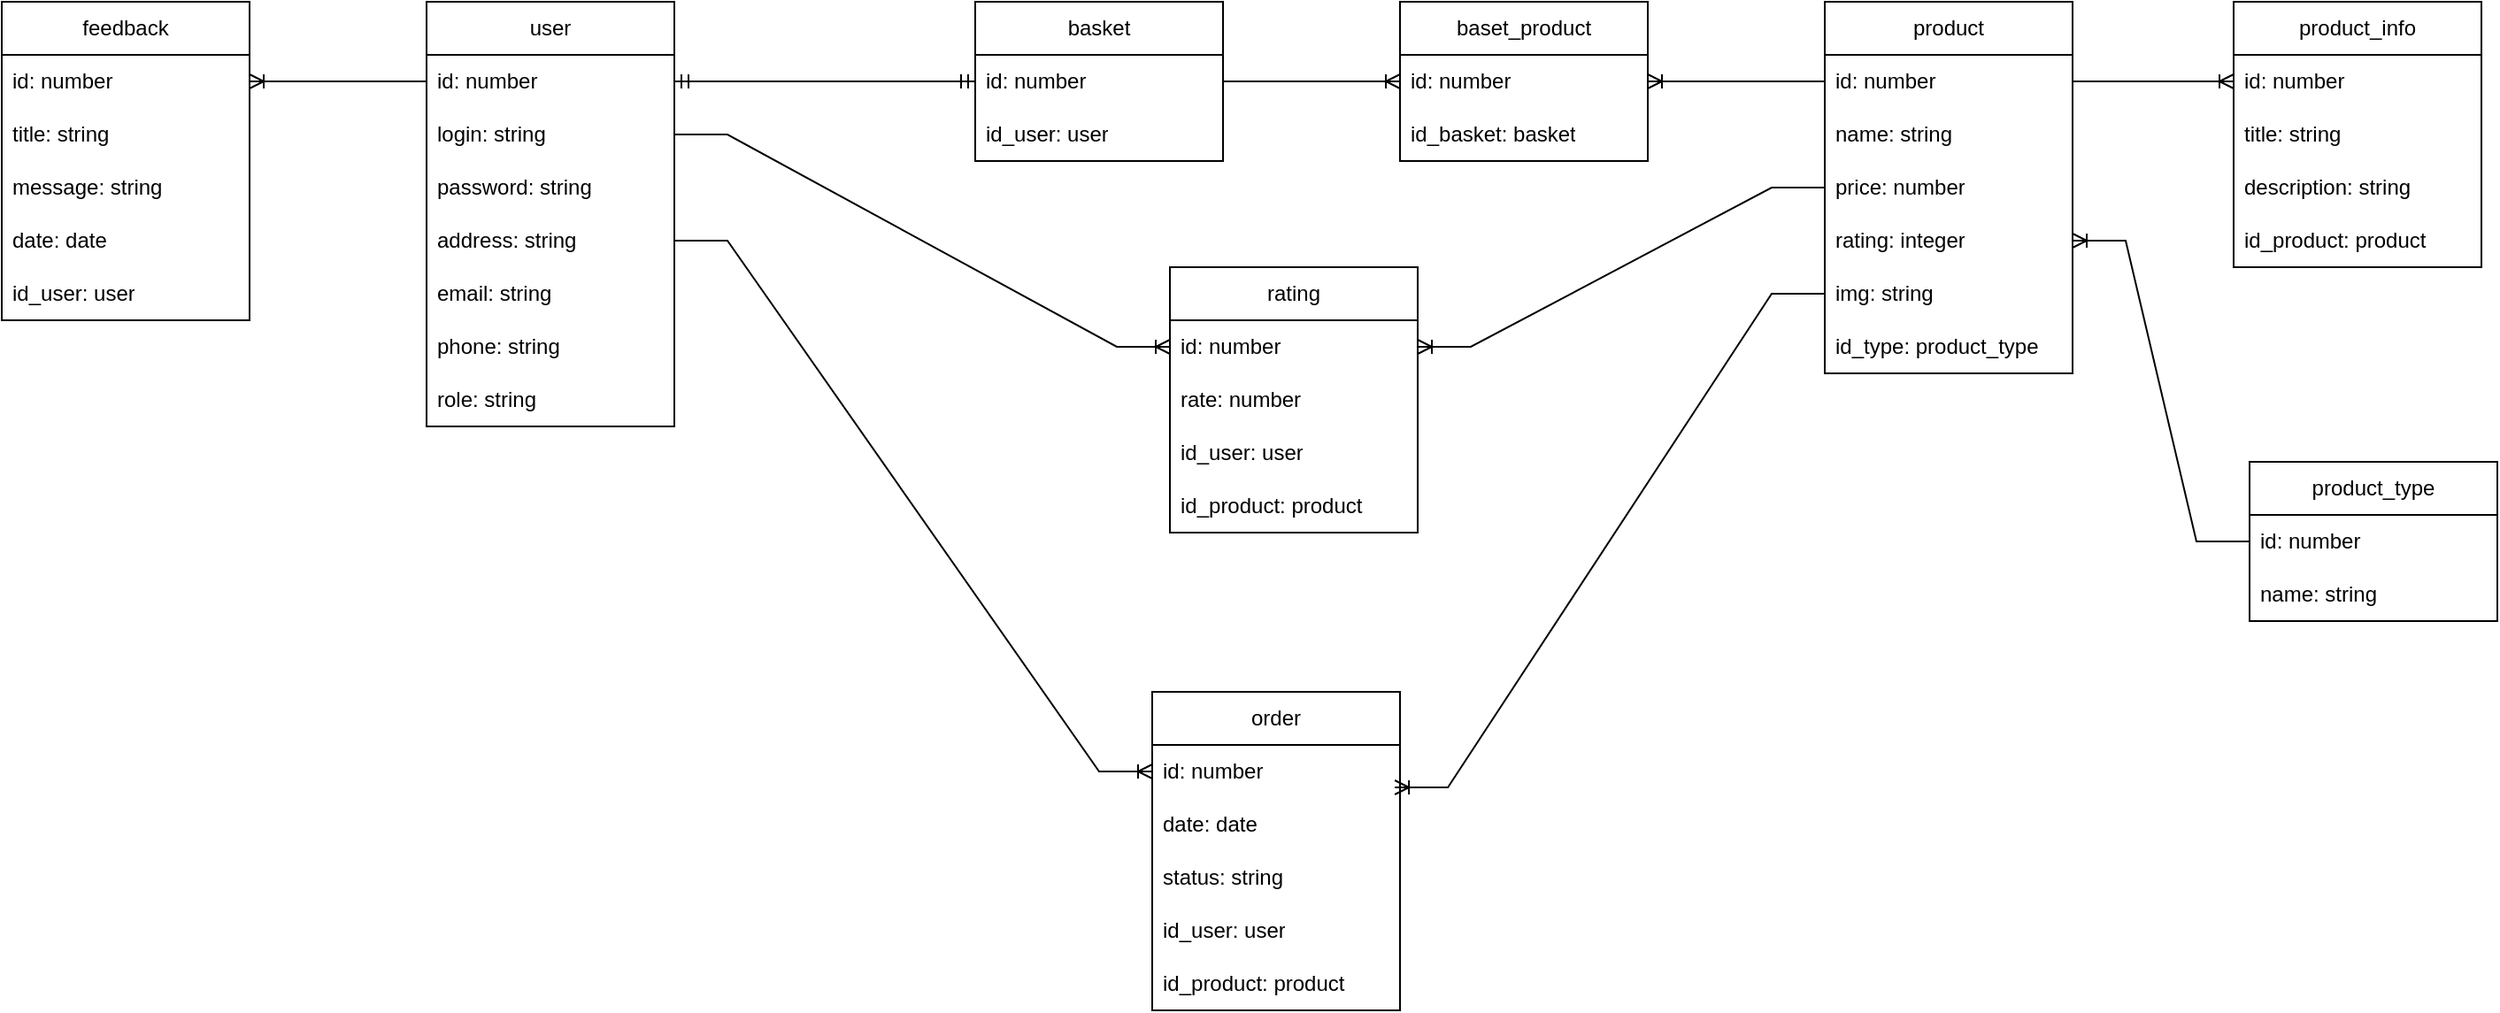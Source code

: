 <mxfile version="24.1.0" type="device">
  <diagram id="C5RBs43oDa-KdzZeNtuy" name="Page-1">
    <mxGraphModel dx="2261" dy="854" grid="1" gridSize="10" guides="1" tooltips="1" connect="1" arrows="1" fold="1" page="1" pageScale="1" pageWidth="827" pageHeight="1169" math="0" shadow="0">
      <root>
        <mxCell id="WIyWlLk6GJQsqaUBKTNV-0" />
        <mxCell id="WIyWlLk6GJQsqaUBKTNV-1" parent="WIyWlLk6GJQsqaUBKTNV-0" />
        <mxCell id="0JgFjTsaOoMc5iIwClGZ-0" value="user" style="swimlane;fontStyle=0;childLayout=stackLayout;horizontal=1;startSize=30;horizontalStack=0;resizeParent=1;resizeParentMax=0;resizeLast=0;collapsible=1;marginBottom=0;whiteSpace=wrap;html=1;" parent="WIyWlLk6GJQsqaUBKTNV-1" vertex="1">
          <mxGeometry x="80" y="70" width="140" height="240" as="geometry" />
        </mxCell>
        <mxCell id="0JgFjTsaOoMc5iIwClGZ-1" value="id: number" style="text;strokeColor=none;fillColor=none;align=left;verticalAlign=middle;spacingLeft=4;spacingRight=4;overflow=hidden;points=[[0,0.5],[1,0.5]];portConstraint=eastwest;rotatable=0;whiteSpace=wrap;html=1;" parent="0JgFjTsaOoMc5iIwClGZ-0" vertex="1">
          <mxGeometry y="30" width="140" height="30" as="geometry" />
        </mxCell>
        <mxCell id="0JgFjTsaOoMc5iIwClGZ-2" value="login: string" style="text;strokeColor=none;fillColor=none;align=left;verticalAlign=middle;spacingLeft=4;spacingRight=4;overflow=hidden;points=[[0,0.5],[1,0.5]];portConstraint=eastwest;rotatable=0;whiteSpace=wrap;html=1;" parent="0JgFjTsaOoMc5iIwClGZ-0" vertex="1">
          <mxGeometry y="60" width="140" height="30" as="geometry" />
        </mxCell>
        <mxCell id="0JgFjTsaOoMc5iIwClGZ-3" value="password: string" style="text;strokeColor=none;fillColor=none;align=left;verticalAlign=middle;spacingLeft=4;spacingRight=4;overflow=hidden;points=[[0,0.5],[1,0.5]];portConstraint=eastwest;rotatable=0;whiteSpace=wrap;html=1;" parent="0JgFjTsaOoMc5iIwClGZ-0" vertex="1">
          <mxGeometry y="90" width="140" height="30" as="geometry" />
        </mxCell>
        <mxCell id="0JgFjTsaOoMc5iIwClGZ-4" value="address: string" style="text;strokeColor=none;fillColor=none;align=left;verticalAlign=middle;spacingLeft=4;spacingRight=4;overflow=hidden;points=[[0,0.5],[1,0.5]];portConstraint=eastwest;rotatable=0;whiteSpace=wrap;html=1;" parent="0JgFjTsaOoMc5iIwClGZ-0" vertex="1">
          <mxGeometry y="120" width="140" height="30" as="geometry" />
        </mxCell>
        <mxCell id="0JgFjTsaOoMc5iIwClGZ-5" value="email: string" style="text;strokeColor=none;fillColor=none;align=left;verticalAlign=middle;spacingLeft=4;spacingRight=4;overflow=hidden;points=[[0,0.5],[1,0.5]];portConstraint=eastwest;rotatable=0;whiteSpace=wrap;html=1;" parent="0JgFjTsaOoMc5iIwClGZ-0" vertex="1">
          <mxGeometry y="150" width="140" height="30" as="geometry" />
        </mxCell>
        <mxCell id="0JgFjTsaOoMc5iIwClGZ-6" value="phone: string" style="text;strokeColor=none;fillColor=none;align=left;verticalAlign=middle;spacingLeft=4;spacingRight=4;overflow=hidden;points=[[0,0.5],[1,0.5]];portConstraint=eastwest;rotatable=0;whiteSpace=wrap;html=1;" parent="0JgFjTsaOoMc5iIwClGZ-0" vertex="1">
          <mxGeometry y="180" width="140" height="30" as="geometry" />
        </mxCell>
        <mxCell id="0JgFjTsaOoMc5iIwClGZ-7" value="role: string" style="text;strokeColor=none;fillColor=none;align=left;verticalAlign=middle;spacingLeft=4;spacingRight=4;overflow=hidden;points=[[0,0.5],[1,0.5]];portConstraint=eastwest;rotatable=0;whiteSpace=wrap;html=1;" parent="0JgFjTsaOoMc5iIwClGZ-0" vertex="1">
          <mxGeometry y="210" width="140" height="30" as="geometry" />
        </mxCell>
        <mxCell id="0JgFjTsaOoMc5iIwClGZ-8" value="basket" style="swimlane;fontStyle=0;childLayout=stackLayout;horizontal=1;startSize=30;horizontalStack=0;resizeParent=1;resizeParentMax=0;resizeLast=0;collapsible=1;marginBottom=0;whiteSpace=wrap;html=1;" parent="WIyWlLk6GJQsqaUBKTNV-1" vertex="1">
          <mxGeometry x="390" y="70" width="140" height="90" as="geometry" />
        </mxCell>
        <mxCell id="0JgFjTsaOoMc5iIwClGZ-9" value="id: number" style="text;strokeColor=none;fillColor=none;align=left;verticalAlign=middle;spacingLeft=4;spacingRight=4;overflow=hidden;points=[[0,0.5],[1,0.5]];portConstraint=eastwest;rotatable=0;whiteSpace=wrap;html=1;" parent="0JgFjTsaOoMc5iIwClGZ-8" vertex="1">
          <mxGeometry y="30" width="140" height="30" as="geometry" />
        </mxCell>
        <mxCell id="0JgFjTsaOoMc5iIwClGZ-10" value="id_user: user" style="text;strokeColor=none;fillColor=none;align=left;verticalAlign=middle;spacingLeft=4;spacingRight=4;overflow=hidden;points=[[0,0.5],[1,0.5]];portConstraint=eastwest;rotatable=0;whiteSpace=wrap;html=1;" parent="0JgFjTsaOoMc5iIwClGZ-8" vertex="1">
          <mxGeometry y="60" width="140" height="30" as="geometry" />
        </mxCell>
        <mxCell id="0JgFjTsaOoMc5iIwClGZ-12" value="baset_product" style="swimlane;fontStyle=0;childLayout=stackLayout;horizontal=1;startSize=30;horizontalStack=0;resizeParent=1;resizeParentMax=0;resizeLast=0;collapsible=1;marginBottom=0;whiteSpace=wrap;html=1;" parent="WIyWlLk6GJQsqaUBKTNV-1" vertex="1">
          <mxGeometry x="630" y="70" width="140" height="90" as="geometry" />
        </mxCell>
        <mxCell id="0JgFjTsaOoMc5iIwClGZ-13" value="id: number" style="text;strokeColor=none;fillColor=none;align=left;verticalAlign=middle;spacingLeft=4;spacingRight=4;overflow=hidden;points=[[0,0.5],[1,0.5]];portConstraint=eastwest;rotatable=0;whiteSpace=wrap;html=1;" parent="0JgFjTsaOoMc5iIwClGZ-12" vertex="1">
          <mxGeometry y="30" width="140" height="30" as="geometry" />
        </mxCell>
        <mxCell id="0JgFjTsaOoMc5iIwClGZ-14" value="id_basket: basket" style="text;strokeColor=none;fillColor=none;align=left;verticalAlign=middle;spacingLeft=4;spacingRight=4;overflow=hidden;points=[[0,0.5],[1,0.5]];portConstraint=eastwest;rotatable=0;whiteSpace=wrap;html=1;" parent="0JgFjTsaOoMc5iIwClGZ-12" vertex="1">
          <mxGeometry y="60" width="140" height="30" as="geometry" />
        </mxCell>
        <mxCell id="0JgFjTsaOoMc5iIwClGZ-16" value="product" style="swimlane;fontStyle=0;childLayout=stackLayout;horizontal=1;startSize=30;horizontalStack=0;resizeParent=1;resizeParentMax=0;resizeLast=0;collapsible=1;marginBottom=0;whiteSpace=wrap;html=1;" parent="WIyWlLk6GJQsqaUBKTNV-1" vertex="1">
          <mxGeometry x="870" y="70" width="140" height="210" as="geometry" />
        </mxCell>
        <mxCell id="0JgFjTsaOoMc5iIwClGZ-17" value="id: number" style="text;strokeColor=none;fillColor=none;align=left;verticalAlign=middle;spacingLeft=4;spacingRight=4;overflow=hidden;points=[[0,0.5],[1,0.5]];portConstraint=eastwest;rotatable=0;whiteSpace=wrap;html=1;" parent="0JgFjTsaOoMc5iIwClGZ-16" vertex="1">
          <mxGeometry y="30" width="140" height="30" as="geometry" />
        </mxCell>
        <mxCell id="0JgFjTsaOoMc5iIwClGZ-18" value="name: string" style="text;strokeColor=none;fillColor=none;align=left;verticalAlign=middle;spacingLeft=4;spacingRight=4;overflow=hidden;points=[[0,0.5],[1,0.5]];portConstraint=eastwest;rotatable=0;whiteSpace=wrap;html=1;" parent="0JgFjTsaOoMc5iIwClGZ-16" vertex="1">
          <mxGeometry y="60" width="140" height="30" as="geometry" />
        </mxCell>
        <mxCell id="0JgFjTsaOoMc5iIwClGZ-19" value="price: number" style="text;strokeColor=none;fillColor=none;align=left;verticalAlign=middle;spacingLeft=4;spacingRight=4;overflow=hidden;points=[[0,0.5],[1,0.5]];portConstraint=eastwest;rotatable=0;whiteSpace=wrap;html=1;" parent="0JgFjTsaOoMc5iIwClGZ-16" vertex="1">
          <mxGeometry y="90" width="140" height="30" as="geometry" />
        </mxCell>
        <mxCell id="0JgFjTsaOoMc5iIwClGZ-20" value="rating: integer" style="text;strokeColor=none;fillColor=none;align=left;verticalAlign=middle;spacingLeft=4;spacingRight=4;overflow=hidden;points=[[0,0.5],[1,0.5]];portConstraint=eastwest;rotatable=0;whiteSpace=wrap;html=1;" parent="0JgFjTsaOoMc5iIwClGZ-16" vertex="1">
          <mxGeometry y="120" width="140" height="30" as="geometry" />
        </mxCell>
        <mxCell id="0JgFjTsaOoMc5iIwClGZ-21" value="img: string" style="text;strokeColor=none;fillColor=none;align=left;verticalAlign=middle;spacingLeft=4;spacingRight=4;overflow=hidden;points=[[0,0.5],[1,0.5]];portConstraint=eastwest;rotatable=0;whiteSpace=wrap;html=1;" parent="0JgFjTsaOoMc5iIwClGZ-16" vertex="1">
          <mxGeometry y="150" width="140" height="30" as="geometry" />
        </mxCell>
        <mxCell id="0JgFjTsaOoMc5iIwClGZ-31" value="id_type: product_type" style="text;strokeColor=none;fillColor=none;align=left;verticalAlign=middle;spacingLeft=4;spacingRight=4;overflow=hidden;points=[[0,0.5],[1,0.5]];portConstraint=eastwest;rotatable=0;whiteSpace=wrap;html=1;" parent="0JgFjTsaOoMc5iIwClGZ-16" vertex="1">
          <mxGeometry y="180" width="140" height="30" as="geometry" />
        </mxCell>
        <mxCell id="0JgFjTsaOoMc5iIwClGZ-22" value="product_info" style="swimlane;fontStyle=0;childLayout=stackLayout;horizontal=1;startSize=30;horizontalStack=0;resizeParent=1;resizeParentMax=0;resizeLast=0;collapsible=1;marginBottom=0;whiteSpace=wrap;html=1;" parent="WIyWlLk6GJQsqaUBKTNV-1" vertex="1">
          <mxGeometry x="1101" y="70" width="140" height="150" as="geometry" />
        </mxCell>
        <mxCell id="0JgFjTsaOoMc5iIwClGZ-23" value="id: number" style="text;strokeColor=none;fillColor=none;align=left;verticalAlign=middle;spacingLeft=4;spacingRight=4;overflow=hidden;points=[[0,0.5],[1,0.5]];portConstraint=eastwest;rotatable=0;whiteSpace=wrap;html=1;" parent="0JgFjTsaOoMc5iIwClGZ-22" vertex="1">
          <mxGeometry y="30" width="140" height="30" as="geometry" />
        </mxCell>
        <mxCell id="0JgFjTsaOoMc5iIwClGZ-24" value="title: string" style="text;strokeColor=none;fillColor=none;align=left;verticalAlign=middle;spacingLeft=4;spacingRight=4;overflow=hidden;points=[[0,0.5],[1,0.5]];portConstraint=eastwest;rotatable=0;whiteSpace=wrap;html=1;" parent="0JgFjTsaOoMc5iIwClGZ-22" vertex="1">
          <mxGeometry y="60" width="140" height="30" as="geometry" />
        </mxCell>
        <mxCell id="0JgFjTsaOoMc5iIwClGZ-25" value="description: string" style="text;strokeColor=none;fillColor=none;align=left;verticalAlign=middle;spacingLeft=4;spacingRight=4;overflow=hidden;points=[[0,0.5],[1,0.5]];portConstraint=eastwest;rotatable=0;whiteSpace=wrap;html=1;" parent="0JgFjTsaOoMc5iIwClGZ-22" vertex="1">
          <mxGeometry y="90" width="140" height="30" as="geometry" />
        </mxCell>
        <mxCell id="0JgFjTsaOoMc5iIwClGZ-26" value="id_product: product" style="text;strokeColor=none;fillColor=none;align=left;verticalAlign=middle;spacingLeft=4;spacingRight=4;overflow=hidden;points=[[0,0.5],[1,0.5]];portConstraint=eastwest;rotatable=0;whiteSpace=wrap;html=1;" parent="0JgFjTsaOoMc5iIwClGZ-22" vertex="1">
          <mxGeometry y="120" width="140" height="30" as="geometry" />
        </mxCell>
        <mxCell id="0JgFjTsaOoMc5iIwClGZ-27" value="product_type" style="swimlane;fontStyle=0;childLayout=stackLayout;horizontal=1;startSize=30;horizontalStack=0;resizeParent=1;resizeParentMax=0;resizeLast=0;collapsible=1;marginBottom=0;whiteSpace=wrap;html=1;" parent="WIyWlLk6GJQsqaUBKTNV-1" vertex="1">
          <mxGeometry x="1110" y="330" width="140" height="90" as="geometry" />
        </mxCell>
        <mxCell id="0JgFjTsaOoMc5iIwClGZ-28" value="id: number" style="text;strokeColor=none;fillColor=none;align=left;verticalAlign=middle;spacingLeft=4;spacingRight=4;overflow=hidden;points=[[0,0.5],[1,0.5]];portConstraint=eastwest;rotatable=0;whiteSpace=wrap;html=1;" parent="0JgFjTsaOoMc5iIwClGZ-27" vertex="1">
          <mxGeometry y="30" width="140" height="30" as="geometry" />
        </mxCell>
        <mxCell id="0JgFjTsaOoMc5iIwClGZ-29" value="name: string" style="text;strokeColor=none;fillColor=none;align=left;verticalAlign=middle;spacingLeft=4;spacingRight=4;overflow=hidden;points=[[0,0.5],[1,0.5]];portConstraint=eastwest;rotatable=0;whiteSpace=wrap;html=1;" parent="0JgFjTsaOoMc5iIwClGZ-27" vertex="1">
          <mxGeometry y="60" width="140" height="30" as="geometry" />
        </mxCell>
        <mxCell id="0JgFjTsaOoMc5iIwClGZ-32" value="rating" style="swimlane;fontStyle=0;childLayout=stackLayout;horizontal=1;startSize=30;horizontalStack=0;resizeParent=1;resizeParentMax=0;resizeLast=0;collapsible=1;marginBottom=0;whiteSpace=wrap;html=1;" parent="WIyWlLk6GJQsqaUBKTNV-1" vertex="1">
          <mxGeometry x="500" y="220" width="140" height="150" as="geometry" />
        </mxCell>
        <mxCell id="0JgFjTsaOoMc5iIwClGZ-33" value="id: number" style="text;strokeColor=none;fillColor=none;align=left;verticalAlign=middle;spacingLeft=4;spacingRight=4;overflow=hidden;points=[[0,0.5],[1,0.5]];portConstraint=eastwest;rotatable=0;whiteSpace=wrap;html=1;" parent="0JgFjTsaOoMc5iIwClGZ-32" vertex="1">
          <mxGeometry y="30" width="140" height="30" as="geometry" />
        </mxCell>
        <mxCell id="0JgFjTsaOoMc5iIwClGZ-34" value="rate: number" style="text;strokeColor=none;fillColor=none;align=left;verticalAlign=middle;spacingLeft=4;spacingRight=4;overflow=hidden;points=[[0,0.5],[1,0.5]];portConstraint=eastwest;rotatable=0;whiteSpace=wrap;html=1;" parent="0JgFjTsaOoMc5iIwClGZ-32" vertex="1">
          <mxGeometry y="60" width="140" height="30" as="geometry" />
        </mxCell>
        <mxCell id="0JgFjTsaOoMc5iIwClGZ-35" value="id_user: user" style="text;strokeColor=none;fillColor=none;align=left;verticalAlign=middle;spacingLeft=4;spacingRight=4;overflow=hidden;points=[[0,0.5],[1,0.5]];portConstraint=eastwest;rotatable=0;whiteSpace=wrap;html=1;" parent="0JgFjTsaOoMc5iIwClGZ-32" vertex="1">
          <mxGeometry y="90" width="140" height="30" as="geometry" />
        </mxCell>
        <mxCell id="0JgFjTsaOoMc5iIwClGZ-36" value="id_product: product" style="text;strokeColor=none;fillColor=none;align=left;verticalAlign=middle;spacingLeft=4;spacingRight=4;overflow=hidden;points=[[0,0.5],[1,0.5]];portConstraint=eastwest;rotatable=0;whiteSpace=wrap;html=1;" parent="0JgFjTsaOoMc5iIwClGZ-32" vertex="1">
          <mxGeometry y="120" width="140" height="30" as="geometry" />
        </mxCell>
        <mxCell id="0JgFjTsaOoMc5iIwClGZ-37" value="feedback" style="swimlane;fontStyle=0;childLayout=stackLayout;horizontal=1;startSize=30;horizontalStack=0;resizeParent=1;resizeParentMax=0;resizeLast=0;collapsible=1;marginBottom=0;whiteSpace=wrap;html=1;" parent="WIyWlLk6GJQsqaUBKTNV-1" vertex="1">
          <mxGeometry x="-160" y="70" width="140" height="180" as="geometry" />
        </mxCell>
        <mxCell id="0JgFjTsaOoMc5iIwClGZ-38" value="id: number" style="text;strokeColor=none;fillColor=none;align=left;verticalAlign=middle;spacingLeft=4;spacingRight=4;overflow=hidden;points=[[0,0.5],[1,0.5]];portConstraint=eastwest;rotatable=0;whiteSpace=wrap;html=1;" parent="0JgFjTsaOoMc5iIwClGZ-37" vertex="1">
          <mxGeometry y="30" width="140" height="30" as="geometry" />
        </mxCell>
        <mxCell id="0JgFjTsaOoMc5iIwClGZ-39" value="title: string" style="text;strokeColor=none;fillColor=none;align=left;verticalAlign=middle;spacingLeft=4;spacingRight=4;overflow=hidden;points=[[0,0.5],[1,0.5]];portConstraint=eastwest;rotatable=0;whiteSpace=wrap;html=1;" parent="0JgFjTsaOoMc5iIwClGZ-37" vertex="1">
          <mxGeometry y="60" width="140" height="30" as="geometry" />
        </mxCell>
        <mxCell id="0JgFjTsaOoMc5iIwClGZ-40" value="message: string" style="text;strokeColor=none;fillColor=none;align=left;verticalAlign=middle;spacingLeft=4;spacingRight=4;overflow=hidden;points=[[0,0.5],[1,0.5]];portConstraint=eastwest;rotatable=0;whiteSpace=wrap;html=1;" parent="0JgFjTsaOoMc5iIwClGZ-37" vertex="1">
          <mxGeometry y="90" width="140" height="30" as="geometry" />
        </mxCell>
        <mxCell id="0JgFjTsaOoMc5iIwClGZ-41" value="date: date" style="text;strokeColor=none;fillColor=none;align=left;verticalAlign=middle;spacingLeft=4;spacingRight=4;overflow=hidden;points=[[0,0.5],[1,0.5]];portConstraint=eastwest;rotatable=0;whiteSpace=wrap;html=1;" parent="0JgFjTsaOoMc5iIwClGZ-37" vertex="1">
          <mxGeometry y="120" width="140" height="30" as="geometry" />
        </mxCell>
        <mxCell id="0JgFjTsaOoMc5iIwClGZ-42" value="id_user: user" style="text;strokeColor=none;fillColor=none;align=left;verticalAlign=middle;spacingLeft=4;spacingRight=4;overflow=hidden;points=[[0,0.5],[1,0.5]];portConstraint=eastwest;rotatable=0;whiteSpace=wrap;html=1;" parent="0JgFjTsaOoMc5iIwClGZ-37" vertex="1">
          <mxGeometry y="150" width="140" height="30" as="geometry" />
        </mxCell>
        <mxCell id="0JgFjTsaOoMc5iIwClGZ-43" value="order" style="swimlane;fontStyle=0;childLayout=stackLayout;horizontal=1;startSize=30;horizontalStack=0;resizeParent=1;resizeParentMax=0;resizeLast=0;collapsible=1;marginBottom=0;whiteSpace=wrap;html=1;" parent="WIyWlLk6GJQsqaUBKTNV-1" vertex="1">
          <mxGeometry x="490" y="460" width="140" height="180" as="geometry" />
        </mxCell>
        <mxCell id="0JgFjTsaOoMc5iIwClGZ-44" value="id: number" style="text;strokeColor=none;fillColor=none;align=left;verticalAlign=middle;spacingLeft=4;spacingRight=4;overflow=hidden;points=[[0,0.5],[1,0.5]];portConstraint=eastwest;rotatable=0;whiteSpace=wrap;html=1;" parent="0JgFjTsaOoMc5iIwClGZ-43" vertex="1">
          <mxGeometry y="30" width="140" height="30" as="geometry" />
        </mxCell>
        <mxCell id="0JgFjTsaOoMc5iIwClGZ-45" value="date: date" style="text;strokeColor=none;fillColor=none;align=left;verticalAlign=middle;spacingLeft=4;spacingRight=4;overflow=hidden;points=[[0,0.5],[1,0.5]];portConstraint=eastwest;rotatable=0;whiteSpace=wrap;html=1;" parent="0JgFjTsaOoMc5iIwClGZ-43" vertex="1">
          <mxGeometry y="60" width="140" height="30" as="geometry" />
        </mxCell>
        <mxCell id="0JgFjTsaOoMc5iIwClGZ-46" value="status: string" style="text;strokeColor=none;fillColor=none;align=left;verticalAlign=middle;spacingLeft=4;spacingRight=4;overflow=hidden;points=[[0,0.5],[1,0.5]];portConstraint=eastwest;rotatable=0;whiteSpace=wrap;html=1;" parent="0JgFjTsaOoMc5iIwClGZ-43" vertex="1">
          <mxGeometry y="90" width="140" height="30" as="geometry" />
        </mxCell>
        <mxCell id="0JgFjTsaOoMc5iIwClGZ-47" value="id_user: user" style="text;strokeColor=none;fillColor=none;align=left;verticalAlign=middle;spacingLeft=4;spacingRight=4;overflow=hidden;points=[[0,0.5],[1,0.5]];portConstraint=eastwest;rotatable=0;whiteSpace=wrap;html=1;" parent="0JgFjTsaOoMc5iIwClGZ-43" vertex="1">
          <mxGeometry y="120" width="140" height="30" as="geometry" />
        </mxCell>
        <mxCell id="yTMThbVEXtx0YByUeW29-0" value="id_product: product" style="text;strokeColor=none;fillColor=none;align=left;verticalAlign=middle;spacingLeft=4;spacingRight=4;overflow=hidden;points=[[0,0.5],[1,0.5]];portConstraint=eastwest;rotatable=0;whiteSpace=wrap;html=1;" vertex="1" parent="0JgFjTsaOoMc5iIwClGZ-43">
          <mxGeometry y="150" width="140" height="30" as="geometry" />
        </mxCell>
        <mxCell id="0JgFjTsaOoMc5iIwClGZ-52" value="" style="edgeStyle=entityRelationEdgeStyle;fontSize=12;html=1;endArrow=ERoneToMany;rounded=0;exitX=0;exitY=0.5;exitDx=0;exitDy=0;entryX=1;entryY=0.5;entryDx=0;entryDy=0;" parent="WIyWlLk6GJQsqaUBKTNV-1" source="0JgFjTsaOoMc5iIwClGZ-1" target="0JgFjTsaOoMc5iIwClGZ-38" edge="1">
          <mxGeometry width="100" height="100" relative="1" as="geometry">
            <mxPoint x="40" y="450" as="sourcePoint" />
            <mxPoint x="140" y="350" as="targetPoint" />
          </mxGeometry>
        </mxCell>
        <mxCell id="0JgFjTsaOoMc5iIwClGZ-53" value="" style="edgeStyle=entityRelationEdgeStyle;fontSize=12;html=1;endArrow=ERoneToMany;rounded=0;exitX=1;exitY=0.5;exitDx=0;exitDy=0;entryX=0;entryY=0.5;entryDx=0;entryDy=0;" parent="WIyWlLk6GJQsqaUBKTNV-1" source="0JgFjTsaOoMc5iIwClGZ-4" target="0JgFjTsaOoMc5iIwClGZ-44" edge="1">
          <mxGeometry width="100" height="100" relative="1" as="geometry">
            <mxPoint x="240" y="480" as="sourcePoint" />
            <mxPoint x="340" y="380" as="targetPoint" />
          </mxGeometry>
        </mxCell>
        <mxCell id="0JgFjTsaOoMc5iIwClGZ-54" value="" style="edgeStyle=entityRelationEdgeStyle;fontSize=12;html=1;endArrow=ERmandOne;startArrow=ERmandOne;rounded=0;entryX=0;entryY=0.5;entryDx=0;entryDy=0;exitX=1;exitY=0.5;exitDx=0;exitDy=0;" parent="WIyWlLk6GJQsqaUBKTNV-1" source="0JgFjTsaOoMc5iIwClGZ-1" target="0JgFjTsaOoMc5iIwClGZ-9" edge="1">
          <mxGeometry width="100" height="100" relative="1" as="geometry">
            <mxPoint x="320" y="470" as="sourcePoint" />
            <mxPoint x="420" y="370" as="targetPoint" />
          </mxGeometry>
        </mxCell>
        <mxCell id="0JgFjTsaOoMc5iIwClGZ-55" value="" style="edgeStyle=entityRelationEdgeStyle;fontSize=12;html=1;endArrow=ERoneToMany;rounded=0;entryX=0;entryY=0.5;entryDx=0;entryDy=0;" parent="WIyWlLk6GJQsqaUBKTNV-1" source="0JgFjTsaOoMc5iIwClGZ-9" target="0JgFjTsaOoMc5iIwClGZ-13" edge="1">
          <mxGeometry width="100" height="100" relative="1" as="geometry">
            <mxPoint x="390" y="290" as="sourcePoint" />
            <mxPoint x="490" y="190" as="targetPoint" />
          </mxGeometry>
        </mxCell>
        <mxCell id="0JgFjTsaOoMc5iIwClGZ-56" value="" style="edgeStyle=entityRelationEdgeStyle;fontSize=12;html=1;endArrow=ERoneToMany;rounded=0;exitX=1;exitY=0.5;exitDx=0;exitDy=0;entryX=0;entryY=0.5;entryDx=0;entryDy=0;" parent="WIyWlLk6GJQsqaUBKTNV-1" source="0JgFjTsaOoMc5iIwClGZ-2" target="0JgFjTsaOoMc5iIwClGZ-33" edge="1">
          <mxGeometry width="100" height="100" relative="1" as="geometry">
            <mxPoint x="420" y="290" as="sourcePoint" />
            <mxPoint x="520" y="190" as="targetPoint" />
          </mxGeometry>
        </mxCell>
        <mxCell id="0JgFjTsaOoMc5iIwClGZ-58" value="" style="edgeStyle=entityRelationEdgeStyle;fontSize=12;html=1;endArrow=ERoneToMany;rounded=0;exitX=0;exitY=0.5;exitDx=0;exitDy=0;entryX=1;entryY=0.5;entryDx=0;entryDy=0;" parent="WIyWlLk6GJQsqaUBKTNV-1" source="0JgFjTsaOoMc5iIwClGZ-17" target="0JgFjTsaOoMc5iIwClGZ-13" edge="1">
          <mxGeometry width="100" height="100" relative="1" as="geometry">
            <mxPoint x="800" y="320" as="sourcePoint" />
            <mxPoint x="900" y="220" as="targetPoint" />
          </mxGeometry>
        </mxCell>
        <mxCell id="0JgFjTsaOoMc5iIwClGZ-59" value="" style="edgeStyle=entityRelationEdgeStyle;fontSize=12;html=1;endArrow=ERoneToMany;rounded=0;entryX=0;entryY=0.5;entryDx=0;entryDy=0;exitX=1;exitY=0.5;exitDx=0;exitDy=0;" parent="WIyWlLk6GJQsqaUBKTNV-1" source="0JgFjTsaOoMc5iIwClGZ-17" target="0JgFjTsaOoMc5iIwClGZ-23" edge="1">
          <mxGeometry width="100" height="100" relative="1" as="geometry">
            <mxPoint x="990" y="420" as="sourcePoint" />
            <mxPoint x="1090" y="320" as="targetPoint" />
          </mxGeometry>
        </mxCell>
        <mxCell id="0JgFjTsaOoMc5iIwClGZ-60" value="" style="edgeStyle=entityRelationEdgeStyle;fontSize=12;html=1;endArrow=ERoneToMany;rounded=0;exitX=0;exitY=0.5;exitDx=0;exitDy=0;entryX=1;entryY=0.5;entryDx=0;entryDy=0;" parent="WIyWlLk6GJQsqaUBKTNV-1" source="0JgFjTsaOoMc5iIwClGZ-19" target="0JgFjTsaOoMc5iIwClGZ-33" edge="1">
          <mxGeometry width="100" height="100" relative="1" as="geometry">
            <mxPoint x="740" y="390" as="sourcePoint" />
            <mxPoint x="840" y="290" as="targetPoint" />
          </mxGeometry>
        </mxCell>
        <mxCell id="0JgFjTsaOoMc5iIwClGZ-61" value="" style="edgeStyle=entityRelationEdgeStyle;fontSize=12;html=1;endArrow=ERoneToMany;rounded=0;exitX=0;exitY=0.5;exitDx=0;exitDy=0;entryX=0.979;entryY=-0.2;entryDx=0;entryDy=0;entryPerimeter=0;" parent="WIyWlLk6GJQsqaUBKTNV-1" source="0JgFjTsaOoMc5iIwClGZ-21" target="0JgFjTsaOoMc5iIwClGZ-45" edge="1">
          <mxGeometry width="100" height="100" relative="1" as="geometry">
            <mxPoint x="930" y="460" as="sourcePoint" />
            <mxPoint x="720" y="480" as="targetPoint" />
            <Array as="points">
              <mxPoint x="880" y="470" />
            </Array>
          </mxGeometry>
        </mxCell>
        <mxCell id="0JgFjTsaOoMc5iIwClGZ-62" value="" style="edgeStyle=entityRelationEdgeStyle;fontSize=12;html=1;endArrow=ERoneToMany;rounded=0;entryX=1;entryY=0.5;entryDx=0;entryDy=0;exitX=0;exitY=0.5;exitDx=0;exitDy=0;" parent="WIyWlLk6GJQsqaUBKTNV-1" source="0JgFjTsaOoMc5iIwClGZ-28" target="0JgFjTsaOoMc5iIwClGZ-20" edge="1">
          <mxGeometry width="100" height="100" relative="1" as="geometry">
            <mxPoint x="990" y="460" as="sourcePoint" />
            <mxPoint x="1090" y="360" as="targetPoint" />
          </mxGeometry>
        </mxCell>
      </root>
    </mxGraphModel>
  </diagram>
</mxfile>
